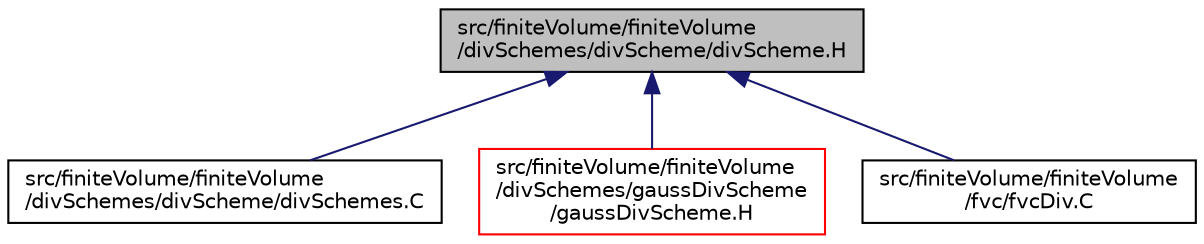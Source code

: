 digraph "src/finiteVolume/finiteVolume/divSchemes/divScheme/divScheme.H"
{
  bgcolor="transparent";
  edge [fontname="Helvetica",fontsize="10",labelfontname="Helvetica",labelfontsize="10"];
  node [fontname="Helvetica",fontsize="10",shape=record];
  Node97 [label="src/finiteVolume/finiteVolume\l/divSchemes/divScheme/divScheme.H",height=0.2,width=0.4,color="black", fillcolor="grey75", style="filled", fontcolor="black"];
  Node97 -> Node98 [dir="back",color="midnightblue",fontsize="10",style="solid",fontname="Helvetica"];
  Node98 [label="src/finiteVolume/finiteVolume\l/divSchemes/divScheme/divSchemes.C",height=0.2,width=0.4,color="black",URL="$a03074.html",tooltip="Abstract base class for finite volume calculus div schemes. "];
  Node97 -> Node99 [dir="back",color="midnightblue",fontsize="10",style="solid",fontname="Helvetica"];
  Node99 [label="src/finiteVolume/finiteVolume\l/divSchemes/gaussDivScheme\l/gaussDivScheme.H",height=0.2,width=0.4,color="red",URL="$a03080.html"];
  Node97 -> Node102 [dir="back",color="midnightblue",fontsize="10",style="solid",fontname="Helvetica"];
  Node102 [label="src/finiteVolume/finiteVolume\l/fvc/fvcDiv.C",height=0.2,width=0.4,color="black",URL="$a03131.html"];
}
